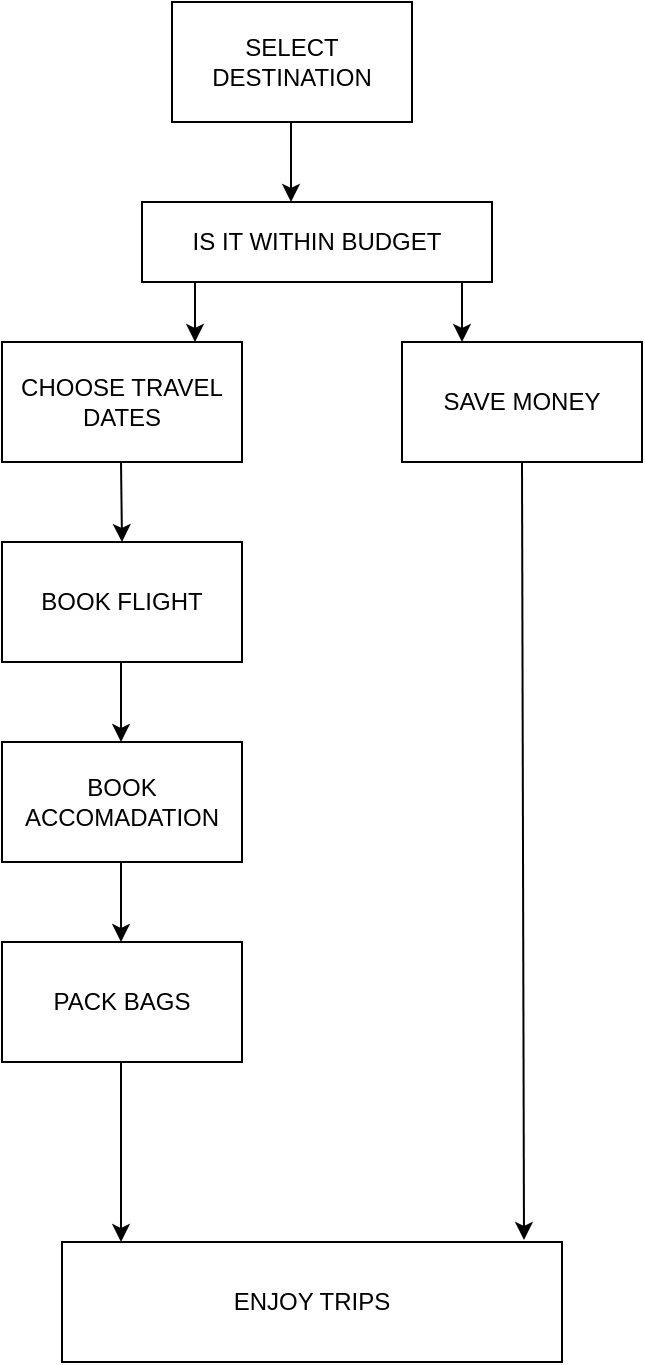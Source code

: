 <mxfile version="24.0.2" type="device">
  <diagram name="Page-1" id="K19pXNgJ-HJg6R9YySjM">
    <mxGraphModel dx="880" dy="426" grid="1" gridSize="10" guides="1" tooltips="1" connect="1" arrows="1" fold="1" page="1" pageScale="1" pageWidth="850" pageHeight="1100" math="0" shadow="0">
      <root>
        <mxCell id="0" />
        <mxCell id="1" parent="0" />
        <mxCell id="LxFJmqrfPIdJUtA-IVpN-5" value="SELECT DESTINATION" style="rounded=0;whiteSpace=wrap;html=1;" vertex="1" parent="1">
          <mxGeometry x="305" y="190" width="120" height="60" as="geometry" />
        </mxCell>
        <mxCell id="LxFJmqrfPIdJUtA-IVpN-9" value="IS IT WITHIN BUDGET" style="rounded=0;whiteSpace=wrap;html=1;" vertex="1" parent="1">
          <mxGeometry x="290" y="290" width="175" height="40" as="geometry" />
        </mxCell>
        <mxCell id="LxFJmqrfPIdJUtA-IVpN-10" value="CHOOSE TRAVEL DATES" style="rounded=0;whiteSpace=wrap;html=1;" vertex="1" parent="1">
          <mxGeometry x="220" y="360" width="120" height="60" as="geometry" />
        </mxCell>
        <mxCell id="LxFJmqrfPIdJUtA-IVpN-11" value="SAVE MONEY" style="rounded=0;whiteSpace=wrap;html=1;" vertex="1" parent="1">
          <mxGeometry x="420" y="360" width="120" height="60" as="geometry" />
        </mxCell>
        <mxCell id="LxFJmqrfPIdJUtA-IVpN-12" value="BOOK FLIGHT" style="rounded=0;whiteSpace=wrap;html=1;" vertex="1" parent="1">
          <mxGeometry x="220" y="460" width="120" height="60" as="geometry" />
        </mxCell>
        <mxCell id="LxFJmqrfPIdJUtA-IVpN-13" value="BOOK ACCOMADATION" style="rounded=0;whiteSpace=wrap;html=1;" vertex="1" parent="1">
          <mxGeometry x="220" y="560" width="120" height="60" as="geometry" />
        </mxCell>
        <mxCell id="LxFJmqrfPIdJUtA-IVpN-14" value="PACK BAGS" style="rounded=0;whiteSpace=wrap;html=1;" vertex="1" parent="1">
          <mxGeometry x="220" y="660" width="120" height="60" as="geometry" />
        </mxCell>
        <mxCell id="LxFJmqrfPIdJUtA-IVpN-15" value="ENJOY TRIPS" style="rounded=0;whiteSpace=wrap;html=1;" vertex="1" parent="1">
          <mxGeometry x="250" y="810" width="250" height="60" as="geometry" />
        </mxCell>
        <mxCell id="LxFJmqrfPIdJUtA-IVpN-17" value="" style="endArrow=classic;html=1;rounded=0;" edge="1" parent="1">
          <mxGeometry width="50" height="50" relative="1" as="geometry">
            <mxPoint x="364.5" y="250" as="sourcePoint" />
            <mxPoint x="364.5" y="290" as="targetPoint" />
          </mxGeometry>
        </mxCell>
        <mxCell id="LxFJmqrfPIdJUtA-IVpN-18" value="" style="endArrow=classic;html=1;rounded=0;entryX=0.118;entryY=0;entryDx=0;entryDy=0;entryPerimeter=0;" edge="1" parent="1" target="LxFJmqrfPIdJUtA-IVpN-15">
          <mxGeometry width="50" height="50" relative="1" as="geometry">
            <mxPoint x="279.5" y="720" as="sourcePoint" />
            <mxPoint x="279.5" y="760" as="targetPoint" />
          </mxGeometry>
        </mxCell>
        <mxCell id="LxFJmqrfPIdJUtA-IVpN-19" value="" style="endArrow=classic;html=1;rounded=0;" edge="1" parent="1">
          <mxGeometry width="50" height="50" relative="1" as="geometry">
            <mxPoint x="279.5" y="620" as="sourcePoint" />
            <mxPoint x="279.5" y="660" as="targetPoint" />
          </mxGeometry>
        </mxCell>
        <mxCell id="LxFJmqrfPIdJUtA-IVpN-20" value="" style="endArrow=classic;html=1;rounded=0;" edge="1" parent="1">
          <mxGeometry width="50" height="50" relative="1" as="geometry">
            <mxPoint x="279.5" y="520" as="sourcePoint" />
            <mxPoint x="279.5" y="560" as="targetPoint" />
          </mxGeometry>
        </mxCell>
        <mxCell id="LxFJmqrfPIdJUtA-IVpN-21" value="" style="endArrow=classic;html=1;rounded=0;" edge="1" parent="1">
          <mxGeometry width="50" height="50" relative="1" as="geometry">
            <mxPoint x="279.5" y="420" as="sourcePoint" />
            <mxPoint x="280" y="460" as="targetPoint" />
          </mxGeometry>
        </mxCell>
        <mxCell id="LxFJmqrfPIdJUtA-IVpN-23" value="" style="endArrow=classic;html=1;rounded=0;" edge="1" parent="1">
          <mxGeometry width="50" height="50" relative="1" as="geometry">
            <mxPoint x="316.5" y="330" as="sourcePoint" />
            <mxPoint x="316.5" y="360" as="targetPoint" />
          </mxGeometry>
        </mxCell>
        <mxCell id="LxFJmqrfPIdJUtA-IVpN-25" value="" style="endArrow=classic;html=1;rounded=0;" edge="1" parent="1">
          <mxGeometry width="50" height="50" relative="1" as="geometry">
            <mxPoint x="450" y="330" as="sourcePoint" />
            <mxPoint x="450" y="360" as="targetPoint" />
          </mxGeometry>
        </mxCell>
        <mxCell id="LxFJmqrfPIdJUtA-IVpN-29" value="" style="endArrow=classic;html=1;rounded=0;exitX=0.5;exitY=1;exitDx=0;exitDy=0;entryX=0.924;entryY=-0.017;entryDx=0;entryDy=0;entryPerimeter=0;" edge="1" parent="1" source="LxFJmqrfPIdJUtA-IVpN-11" target="LxFJmqrfPIdJUtA-IVpN-15">
          <mxGeometry width="50" height="50" relative="1" as="geometry">
            <mxPoint x="479.5" y="470" as="sourcePoint" />
            <mxPoint x="480" y="800" as="targetPoint" />
          </mxGeometry>
        </mxCell>
      </root>
    </mxGraphModel>
  </diagram>
</mxfile>
